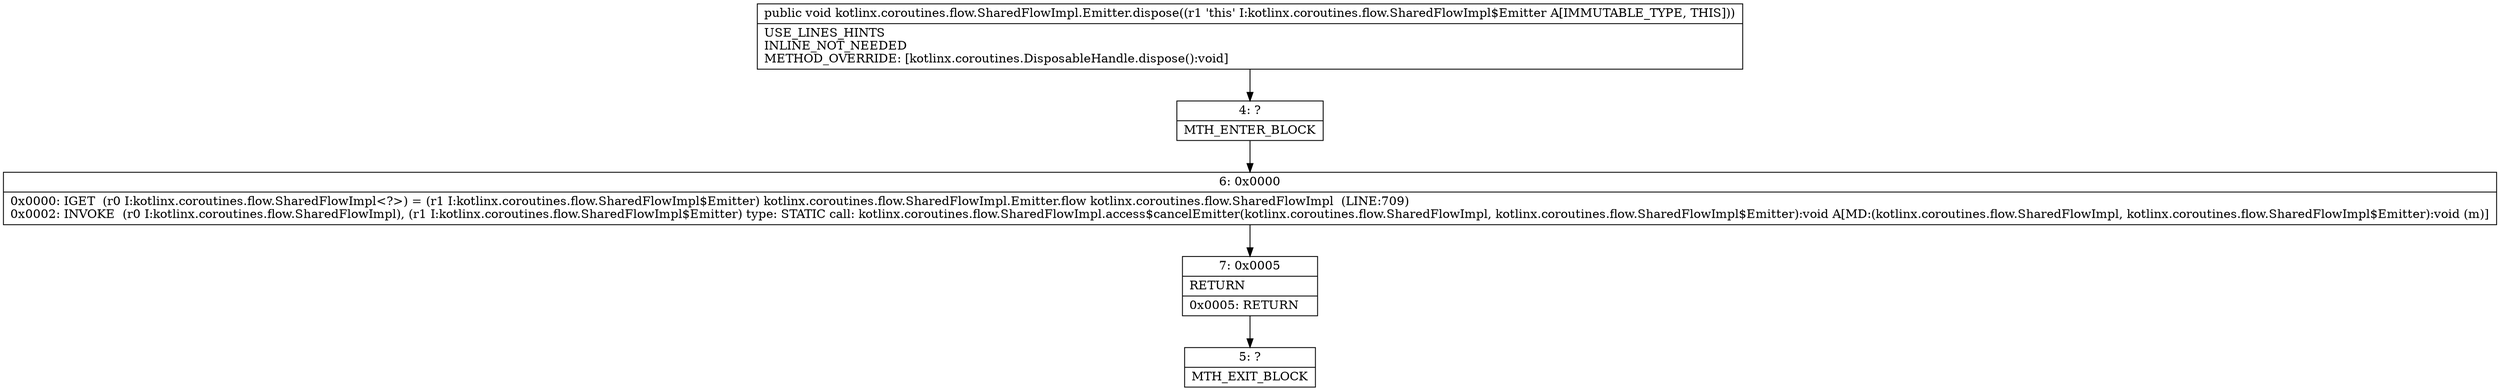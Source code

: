 digraph "CFG forkotlinx.coroutines.flow.SharedFlowImpl.Emitter.dispose()V" {
Node_4 [shape=record,label="{4\:\ ?|MTH_ENTER_BLOCK\l}"];
Node_6 [shape=record,label="{6\:\ 0x0000|0x0000: IGET  (r0 I:kotlinx.coroutines.flow.SharedFlowImpl\<?\>) = (r1 I:kotlinx.coroutines.flow.SharedFlowImpl$Emitter) kotlinx.coroutines.flow.SharedFlowImpl.Emitter.flow kotlinx.coroutines.flow.SharedFlowImpl  (LINE:709)\l0x0002: INVOKE  (r0 I:kotlinx.coroutines.flow.SharedFlowImpl), (r1 I:kotlinx.coroutines.flow.SharedFlowImpl$Emitter) type: STATIC call: kotlinx.coroutines.flow.SharedFlowImpl.access$cancelEmitter(kotlinx.coroutines.flow.SharedFlowImpl, kotlinx.coroutines.flow.SharedFlowImpl$Emitter):void A[MD:(kotlinx.coroutines.flow.SharedFlowImpl, kotlinx.coroutines.flow.SharedFlowImpl$Emitter):void (m)]\l}"];
Node_7 [shape=record,label="{7\:\ 0x0005|RETURN\l|0x0005: RETURN   \l}"];
Node_5 [shape=record,label="{5\:\ ?|MTH_EXIT_BLOCK\l}"];
MethodNode[shape=record,label="{public void kotlinx.coroutines.flow.SharedFlowImpl.Emitter.dispose((r1 'this' I:kotlinx.coroutines.flow.SharedFlowImpl$Emitter A[IMMUTABLE_TYPE, THIS]))  | USE_LINES_HINTS\lINLINE_NOT_NEEDED\lMETHOD_OVERRIDE: [kotlinx.coroutines.DisposableHandle.dispose():void]\l}"];
MethodNode -> Node_4;Node_4 -> Node_6;
Node_6 -> Node_7;
Node_7 -> Node_5;
}

